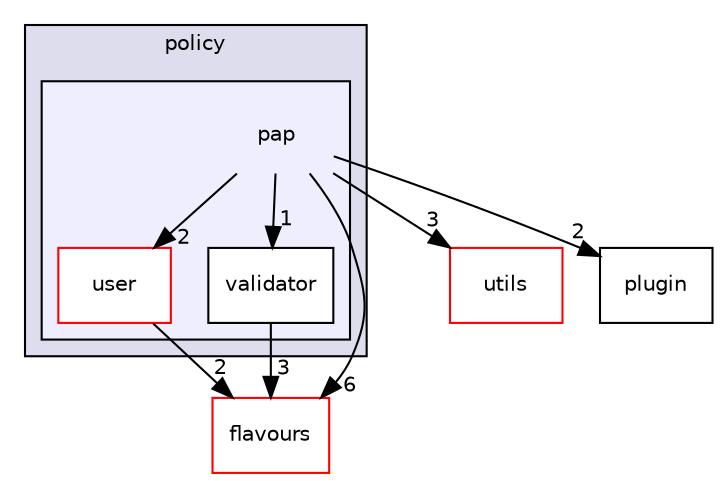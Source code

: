 digraph "policy/pap" {
  compound=true
  node [ fontsize="10", fontname="Helvetica"];
  edge [ labelfontsize="10", labelfontname="Helvetica"];
  subgraph clusterdir_eb07bcf3f6bbebad6f759869cfa1383b {
    graph [ bgcolor="#ddddee", pencolor="black", label="policy" fontname="Helvetica", fontsize="10", URL="dir_eb07bcf3f6bbebad6f759869cfa1383b.html"]
  subgraph clusterdir_7dd55868d3a32549fc22ba06774a2c51 {
    graph [ bgcolor="#eeeeff", pencolor="black", label="" URL="dir_7dd55868d3a32549fc22ba06774a2c51.html"];
    dir_7dd55868d3a32549fc22ba06774a2c51 [shape=plaintext label="pap"];
    dir_8817023b5ed0777935b8c79fa907433a [shape=box label="user" color="red" fillcolor="white" style="filled" URL="dir_8817023b5ed0777935b8c79fa907433a.html"];
    dir_e023d8fcba2ca3d2ee1459ef1f372736 [shape=box label="validator" color="black" fillcolor="white" style="filled" URL="dir_e023d8fcba2ca3d2ee1459ef1f372736.html"];
  }
  }
  dir_00f9acfe637aef9d827230e0105c5364 [shape=box label="flavours" fillcolor="white" style="filled" color="red" URL="dir_00f9acfe637aef9d827230e0105c5364.html"];
  dir_cbdb8362360e11eafe2fa3bc74cf0ffd [shape=box label="utils" fillcolor="white" style="filled" color="red" URL="dir_cbdb8362360e11eafe2fa3bc74cf0ffd.html"];
  dir_b4c3aec6cd8f28418150dce663061cfa [shape=box label="plugin" URL="dir_b4c3aec6cd8f28418150dce663061cfa.html"];
  dir_7dd55868d3a32549fc22ba06774a2c51->dir_e023d8fcba2ca3d2ee1459ef1f372736 [headlabel="1", labeldistance=1.5 headhref="dir_000012_000017.html"];
  dir_7dd55868d3a32549fc22ba06774a2c51->dir_00f9acfe637aef9d827230e0105c5364 [headlabel="6", labeldistance=1.5 headhref="dir_000012_000007.html"];
  dir_7dd55868d3a32549fc22ba06774a2c51->dir_cbdb8362360e11eafe2fa3bc74cf0ffd [headlabel="3", labeldistance=1.5 headhref="dir_000012_000009.html"];
  dir_7dd55868d3a32549fc22ba06774a2c51->dir_8817023b5ed0777935b8c79fa907433a [headlabel="2", labeldistance=1.5 headhref="dir_000012_000013.html"];
  dir_7dd55868d3a32549fc22ba06774a2c51->dir_b4c3aec6cd8f28418150dce663061cfa [headlabel="2", labeldistance=1.5 headhref="dir_000012_000005.html"];
  dir_e023d8fcba2ca3d2ee1459ef1f372736->dir_00f9acfe637aef9d827230e0105c5364 [headlabel="3", labeldistance=1.5 headhref="dir_000017_000007.html"];
  dir_8817023b5ed0777935b8c79fa907433a->dir_00f9acfe637aef9d827230e0105c5364 [headlabel="2", labeldistance=1.5 headhref="dir_000013_000007.html"];
}
